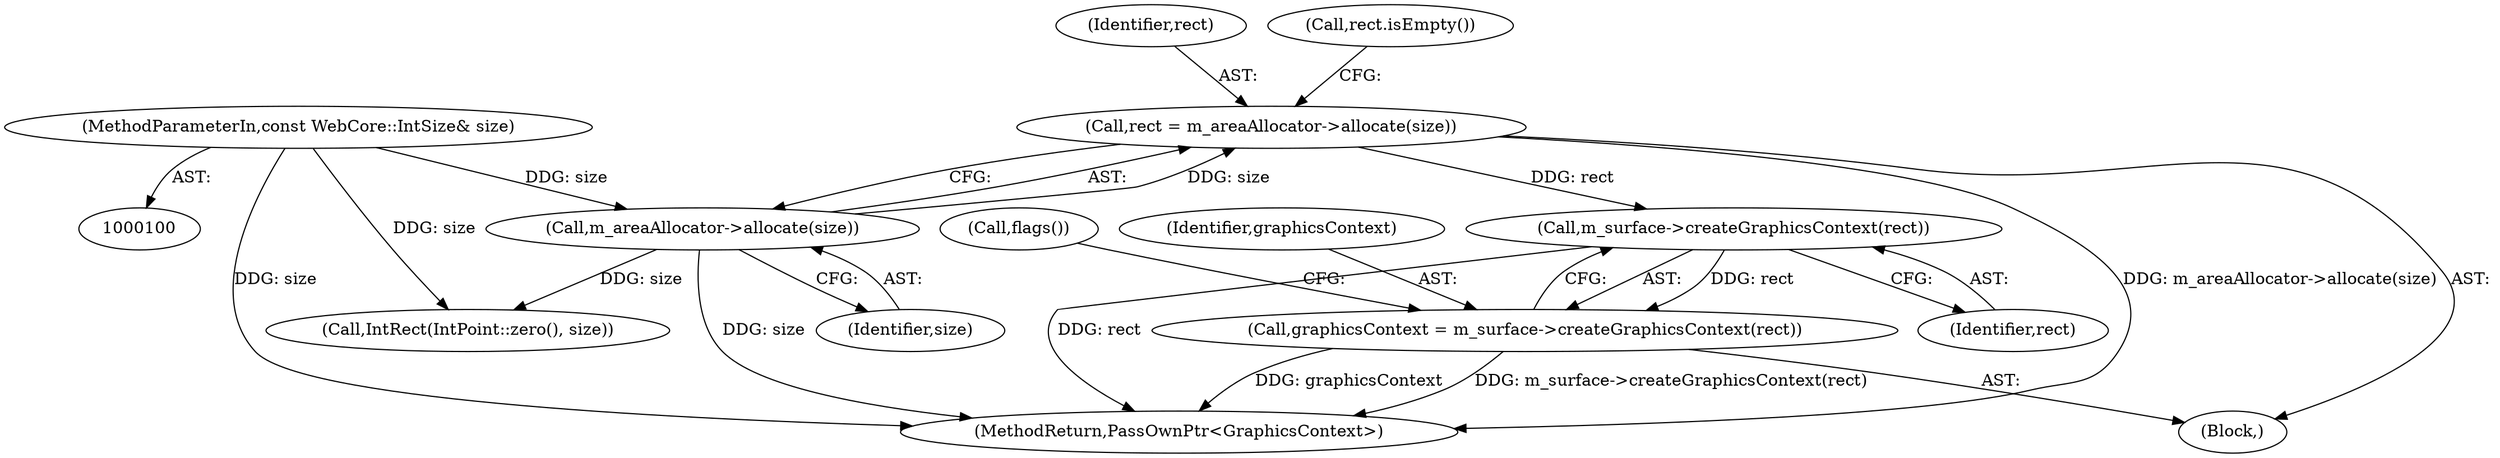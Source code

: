 digraph "0_Chrome_d31f450c723ba46b53c1762e51188557447d85fd_2@API" {
"1000126" [label="(Call,m_surface->createGraphicsContext(rect))"];
"1000110" [label="(Call,rect = m_areaAllocator->allocate(size))"];
"1000112" [label="(Call,m_areaAllocator->allocate(size))"];
"1000102" [label="(MethodParameterIn,const WebCore::IntSize& size)"];
"1000124" [label="(Call,graphicsContext = m_surface->createGraphicsContext(rect))"];
"1000127" [label="(Identifier,rect)"];
"1000124" [label="(Call,graphicsContext = m_surface->createGraphicsContext(rect))"];
"1000111" [label="(Identifier,rect)"];
"1000115" [label="(Call,rect.isEmpty())"];
"1000113" [label="(Identifier,size)"];
"1000136" [label="(Call,IntRect(IntPoint::zero(), size))"];
"1000145" [label="(MethodReturn,PassOwnPtr<GraphicsContext>)"];
"1000102" [label="(MethodParameterIn,const WebCore::IntSize& size)"];
"1000126" [label="(Call,m_surface->createGraphicsContext(rect))"];
"1000104" [label="(Block,)"];
"1000112" [label="(Call,m_areaAllocator->allocate(size))"];
"1000130" [label="(Call,flags())"];
"1000125" [label="(Identifier,graphicsContext)"];
"1000110" [label="(Call,rect = m_areaAllocator->allocate(size))"];
"1000126" -> "1000124"  [label="AST: "];
"1000126" -> "1000127"  [label="CFG: "];
"1000127" -> "1000126"  [label="AST: "];
"1000124" -> "1000126"  [label="CFG: "];
"1000126" -> "1000145"  [label="DDG: rect"];
"1000126" -> "1000124"  [label="DDG: rect"];
"1000110" -> "1000126"  [label="DDG: rect"];
"1000110" -> "1000104"  [label="AST: "];
"1000110" -> "1000112"  [label="CFG: "];
"1000111" -> "1000110"  [label="AST: "];
"1000112" -> "1000110"  [label="AST: "];
"1000115" -> "1000110"  [label="CFG: "];
"1000110" -> "1000145"  [label="DDG: m_areaAllocator->allocate(size)"];
"1000112" -> "1000110"  [label="DDG: size"];
"1000112" -> "1000113"  [label="CFG: "];
"1000113" -> "1000112"  [label="AST: "];
"1000112" -> "1000145"  [label="DDG: size"];
"1000102" -> "1000112"  [label="DDG: size"];
"1000112" -> "1000136"  [label="DDG: size"];
"1000102" -> "1000100"  [label="AST: "];
"1000102" -> "1000145"  [label="DDG: size"];
"1000102" -> "1000136"  [label="DDG: size"];
"1000124" -> "1000104"  [label="AST: "];
"1000125" -> "1000124"  [label="AST: "];
"1000130" -> "1000124"  [label="CFG: "];
"1000124" -> "1000145"  [label="DDG: graphicsContext"];
"1000124" -> "1000145"  [label="DDG: m_surface->createGraphicsContext(rect)"];
}
